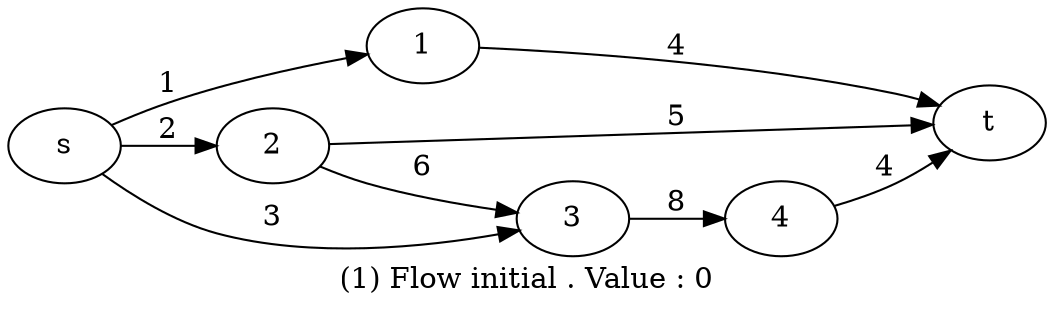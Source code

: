 digraph flowNetwork {
rankdir ="LR";
label ="(1) Flow initial . Value : 0";
s -> 1 [label = "1"];
s -> 2 [label = "2"];
s -> 3 [label = "3"];
1 -> t [label = "4"];
2 -> t [label = "5"];
2 -> 3 [label = "6"];
3 -> 4 [label = "8"];
4 -> t [label = "4"];
}
